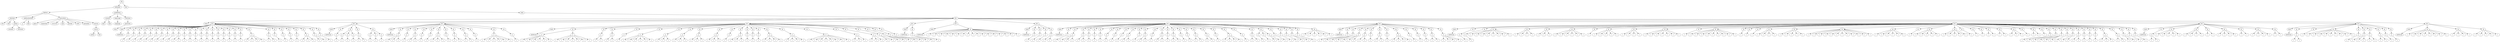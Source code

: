 digraph Tree {
	"t0" [label = "TEI"];
	"t1" [label = "teiHeader"];
	"t2" [label = "fileDesc"];
	"t3" [label = "titleStmt"];
	"t4" [label = "title"];
	"t5" [label = "title"];
	"t6" [label = "author"];
	"t7" [label = "surname"];
	"t8" [label = "forename"];
	"t9" [label = "publicationStmt"];
	"t10" [label = "p"];
	"t11" [label = "idno"];
	"t12" [label = "sourceDesc"];
	"t13" [label = "genre"];
	"t14" [label = "inspiration"];
	"t15" [label = "structure"];
	"t16" [label = "type"];
	"t17" [label = "periode"];
	"t18" [label = "taille"];
	"t19" [label = "permalien"];
	"t20" [label = "sources"];
	"t21" [label = "source"];
	"t22" [label = "author"];
	"t23" [label = "text"];
	"t24" [label = "profileDesc"];
	"t25" [label = "creation"];
	"t26" [label = "date"];
	"t27" [label = "date"];
	"t28" [label = "langUsage"];
	"t29" [label = "language"];
	"t30" [label = "textClass"];
	"t31" [label = "keywords"];
	"t32" [label = "term"];
	"t33" [label = "text"];
	"t34" [label = "body"];
	"t35" [label = "div1"];
	"t36" [label = "head"];
	"t37" [label = "div2"];
	"t38" [label = "head"];
	"t39" [label = "listPerson"];
	"t40" [label = "sp"];
	"t41" [label = "p"];
	"t42" [label = "s"];
	"t43" [label = "sp"];
	"t44" [label = "p"];
	"t45" [label = "s"];
	"t46" [label = "sp"];
	"t47" [label = "p"];
	"t48" [label = "s"];
	"t49" [label = "sp"];
	"t50" [label = "p"];
	"t51" [label = "s"];
	"t52" [label = "sp"];
	"t53" [label = "p"];
	"t54" [label = "s"];
	"t55" [label = "sp"];
	"t56" [label = "p"];
	"t57" [label = "s"];
	"t58" [label = "sp"];
	"t59" [label = "p"];
	"t60" [label = "s"];
	"t61" [label = "sp"];
	"t62" [label = "p"];
	"t63" [label = "s"];
	"t64" [label = "sp"];
	"t65" [label = "p"];
	"t66" [label = "s"];
	"t67" [label = "sp"];
	"t68" [label = "p"];
	"t69" [label = "s"];
	"t70" [label = "s"];
	"t71" [label = "sp"];
	"t72" [label = "p"];
	"t73" [label = "s"];
	"t74" [label = "sp"];
	"t75" [label = "p"];
	"t76" [label = "s"];
	"t77" [label = "sp"];
	"t78" [label = "p"];
	"t79" [label = "s"];
	"t80" [label = "sp"];
	"t81" [label = "p"];
	"t82" [label = "s"];
	"t83" [label = "sp"];
	"t84" [label = "p"];
	"t85" [label = "s"];
	"t86" [label = "sp"];
	"t87" [label = "p"];
	"t88" [label = "s"];
	"t89" [label = "sp"];
	"t90" [label = "p"];
	"t91" [label = "s"];
	"t92" [label = "sp"];
	"t93" [label = "p"];
	"t94" [label = "s"];
	"t95" [label = "sp"];
	"t96" [label = "p"];
	"t97" [label = "s"];
	"t98" [label = "sp"];
	"t99" [label = "p"];
	"t100" [label = "s"];
	"t101" [label = "sp"];
	"t102" [label = "p"];
	"t103" [label = "s"];
	"t104" [label = "sp"];
	"t105" [label = "p"];
	"t106" [label = "s"];
	"t107" [label = "s"];
	"t108" [label = "s"];
	"t109" [label = "s"];
	"t110" [label = "sp"];
	"t111" [label = "p"];
	"t112" [label = "s"];
	"t113" [label = "s"];
	"t114" [label = "sp"];
	"t115" [label = "p"];
	"t116" [label = "s"];
	"t117" [label = "sp"];
	"t118" [label = "p"];
	"t119" [label = "s"];
	"t120" [label = "sp"];
	"t121" [label = "p"];
	"t122" [label = "s"];
	"t123" [label = "sp"];
	"t124" [label = "p"];
	"t125" [label = "s"];
	"t126" [label = "sp"];
	"t127" [label = "p"];
	"t128" [label = "s"];
	"t129" [label = "s"];
	"t130" [label = "s"];
	"t131" [label = "sp"];
	"t132" [label = "p"];
	"t133" [label = "s"];
	"t134" [label = "s"];
	"t135" [label = "sp"];
	"t136" [label = "p"];
	"t137" [label = "s"];
	"t138" [label = "div2"];
	"t139" [label = "head"];
	"t140" [label = "listPerson"];
	"t141" [label = "sp"];
	"t142" [label = "p"];
	"t143" [label = "s"];
	"t144" [label = "sp"];
	"t145" [label = "p"];
	"t146" [label = "s"];
	"t147" [label = "p"];
	"t148" [label = "s"];
	"t149" [label = "p"];
	"t150" [label = "s"];
	"t151" [label = "sp"];
	"t152" [label = "p"];
	"t153" [label = "s"];
	"t154" [label = "s"];
	"t155" [label = "sp"];
	"t156" [label = "p"];
	"t157" [label = "s"];
	"t158" [label = "p"];
	"t159" [label = "s"];
	"t160" [label = "p"];
	"t161" [label = "s"];
	"t162" [label = "div2"];
	"t163" [label = "head"];
	"t164" [label = "listPerson"];
	"t165" [label = "sp"];
	"t166" [label = "p"];
	"t167" [label = "s"];
	"t168" [label = "s"];
	"t169" [label = "s"];
	"t170" [label = "sp"];
	"t171" [label = "p"];
	"t172" [label = "s"];
	"t173" [label = "sp"];
	"t174" [label = "p"];
	"t175" [label = "s"];
	"t176" [label = "s"];
	"t177" [label = "sp"];
	"t178" [label = "p"];
	"t179" [label = "s"];
	"t180" [label = "sp"];
	"t181" [label = "p"];
	"t182" [label = "s"];
	"t183" [label = "sp"];
	"t184" [label = "p"];
	"t185" [label = "s"];
	"t186" [label = "s"];
	"t187" [label = "s"];
	"t188" [label = "sp"];
	"t189" [label = "p"];
	"t190" [label = "s"];
	"t191" [label = "sp"];
	"t192" [label = "p"];
	"t193" [label = "s"];
	"t194" [label = "s"];
	"t195" [label = "sp"];
	"t196" [label = "p"];
	"t197" [label = "s"];
	"t198" [label = "s"];
	"t199" [label = "sp"];
	"t200" [label = "p"];
	"t201" [label = "s"];
	"t202" [label = "sp"];
	"t203" [label = "p"];
	"t204" [label = "s"];
	"t205" [label = "s"];
	"t206" [label = "s"];
	"t207" [label = "s"];
	"t208" [label = "s"];
	"t209" [label = "s"];
	"t210" [label = "sp"];
	"t211" [label = "p"];
	"t212" [label = "s"];
	"t213" [label = "div2"];
	"t214" [label = "head"];
	"t215" [label = "listPerson"];
	"t216" [label = "sp"];
	"t217" [label = "p"];
	"t218" [label = "s"];
	"t219" [label = "s"];
	"t220" [label = "s"];
	"t221" [label = "s"];
	"t222" [label = "s"];
	"t223" [label = "s"];
	"t224" [label = "p"];
	"t225" [label = "s"];
	"t226" [label = "s"];
	"t227" [label = "s"];
	"t228" [label = "s"];
	"t229" [label = "s"];
	"t230" [label = "s"];
	"t231" [label = "s"];
	"t232" [label = "sp"];
	"t233" [label = "p"];
	"t234" [label = "s"];
	"t235" [label = "s"];
	"t236" [label = "sp"];
	"t237" [label = "p"];
	"t238" [label = "s"];
	"t239" [label = "s"];
	"t240" [label = "sp"];
	"t241" [label = "p"];
	"t242" [label = "s"];
	"t243" [label = "sp"];
	"t244" [label = "p"];
	"t245" [label = "s"];
	"t246" [label = "s"];
	"t247" [label = "s"];
	"t248" [label = "s"];
	"t249" [label = "s"];
	"t250" [label = "s"];
	"t251" [label = "sp"];
	"t252" [label = "p"];
	"t253" [label = "s"];
	"t254" [label = "s"];
	"t255" [label = "s"];
	"t256" [label = "sp"];
	"t257" [label = "p"];
	"t258" [label = "s"];
	"t259" [label = "s"];
	"t260" [label = "s"];
	"t261" [label = "sp"];
	"t262" [label = "p"];
	"t263" [label = "s"];
	"t264" [label = "s"];
	"t265" [label = "s"];
	"t266" [label = "sp"];
	"t267" [label = "p"];
	"t268" [label = "s"];
	"t269" [label = "s"];
	"t270" [label = "s"];
	"t271" [label = "sp"];
	"t272" [label = "p"];
	"t273" [label = "s"];
	"t274" [label = "sp"];
	"t275" [label = "p"];
	"t276" [label = "s"];
	"t277" [label = "s"];
	"t278" [label = "s"];
	"t279" [label = "sp"];
	"t280" [label = "p"];
	"t281" [label = "s"];
	"t282" [label = "sp"];
	"t283" [label = "p"];
	"t284" [label = "s"];
	"t285" [label = "sp"];
	"t286" [label = "p"];
	"t287" [label = "s"];
	"t288" [label = "sp"];
	"t289" [label = "p"];
	"t290" [label = "s"];
	"t291" [label = "s"];
	"t292" [label = "s"];
	"t293" [label = "s"];
	"t294" [label = "sp"];
	"t295" [label = "p"];
	"t296" [label = "s"];
	"t297" [label = "s"];
	"t298" [label = "s"];
	"t299" [label = "s"];
	"t300" [label = "sp"];
	"t301" [label = "p"];
	"t302" [label = "s"];
	"t303" [label = "s"];
	"t304" [label = "s"];
	"t305" [label = "s"];
	"t306" [label = "s"];
	"t307" [label = "s"];
	"t308" [label = "s"];
	"t309" [label = "s"];
	"t310" [label = "sp"];
	"t311" [label = "p"];
	"t312" [label = "s"];
	"t313" [label = "s"];
	"t314" [label = "s"];
	"t315" [label = "sp"];
	"t316" [label = "p"];
	"t317" [label = "s"];
	"t318" [label = "s"];
	"t319" [label = "s"];
	"t320" [label = "sp"];
	"t321" [label = "p"];
	"t322" [label = "s"];
	"t323" [label = "s"];
	"t324" [label = "sp"];
	"t325" [label = "p"];
	"t326" [label = "s"];
	"t327" [label = "s"];
	"t328" [label = "s"];
	"t329" [label = "sp"];
	"t330" [label = "p"];
	"t331" [label = "s"];
	"t332" [label = "s"];
	"t333" [label = "sp"];
	"t334" [label = "p"];
	"t335" [label = "s"];
	"t336" [label = "div2"];
	"t337" [label = "head"];
	"t338" [label = "listPerson"];
	"t339" [label = "sp"];
	"t340" [label = "p"];
	"t341" [label = "s"];
	"t342" [label = "s"];
	"t343" [label = "div2"];
	"t344" [label = "head"];
	"t345" [label = "listPerson"];
	"t346" [label = "sp"];
	"t347" [label = "l"];
	"t348" [label = "l"];
	"t349" [label = "l"];
	"t350" [label = "l"];
	"t351" [label = "l"];
	"t352" [label = "l"];
	"t353" [label = "l"];
	"t354" [label = "l"];
	"t355" [label = "l"];
	"t356" [label = "l"];
	"t357" [label = "l"];
	"t358" [label = "l"];
	"t359" [label = "l"];
	"t360" [label = "l"];
	"t361" [label = "l"];
	"t362" [label = "l"];
	"t363" [label = "l"];
	"t364" [label = "div2"];
	"t365" [label = "head"];
	"t366" [label = "listPerson"];
	"t367" [label = "sp"];
	"t368" [label = "p"];
	"t369" [label = "s"];
	"t370" [label = "sp"];
	"t371" [label = "p"];
	"t372" [label = "s"];
	"t373" [label = "sp"];
	"t374" [label = "p"];
	"t375" [label = "s"];
	"t376" [label = "sp"];
	"t377" [label = "p"];
	"t378" [label = "s"];
	"t379" [label = "s"];
	"t380" [label = "div2"];
	"t381" [label = "head"];
	"t382" [label = "listPerson"];
	"t383" [label = "sp"];
	"t384" [label = "p"];
	"t385" [label = "s"];
	"t386" [label = "sp"];
	"t387" [label = "p"];
	"t388" [label = "s"];
	"t389" [label = "s"];
	"t390" [label = "s"];
	"t391" [label = "sp"];
	"t392" [label = "p"];
	"t393" [label = "s"];
	"t394" [label = "s"];
	"t395" [label = "sp"];
	"t396" [label = "p"];
	"t397" [label = "s"];
	"t398" [label = "sp"];
	"t399" [label = "p"];
	"t400" [label = "s"];
	"t401" [label = "sp"];
	"t402" [label = "p"];
	"t403" [label = "s"];
	"t404" [label = "sp"];
	"t405" [label = "p"];
	"t406" [label = "s"];
	"t407" [label = "sp"];
	"t408" [label = "p"];
	"t409" [label = "s"];
	"t410" [label = "sp"];
	"t411" [label = "p"];
	"t412" [label = "s"];
	"t413" [label = "sp"];
	"t414" [label = "p"];
	"t415" [label = "s"];
	"t416" [label = "s"];
	"t417" [label = "sp"];
	"t418" [label = "p"];
	"t419" [label = "s"];
	"t420" [label = "sp"];
	"t421" [label = "p"];
	"t422" [label = "s"];
	"t423" [label = "s"];
	"t424" [label = "sp"];
	"t425" [label = "p"];
	"t426" [label = "s"];
	"t427" [label = "sp"];
	"t428" [label = "p"];
	"t429" [label = "s"];
	"t430" [label = "s"];
	"t431" [label = "sp"];
	"t432" [label = "p"];
	"t433" [label = "s"];
	"t434" [label = "sp"];
	"t435" [label = "p"];
	"t436" [label = "s"];
	"t437" [label = "s"];
	"t438" [label = "sp"];
	"t439" [label = "p"];
	"t440" [label = "s"];
	"t441" [label = "sp"];
	"t442" [label = "p"];
	"t443" [label = "s"];
	"t444" [label = "sp"];
	"t445" [label = "p"];
	"t446" [label = "s"];
	"t447" [label = "s"];
	"t448" [label = "sp"];
	"t449" [label = "p"];
	"t450" [label = "s"];
	"t451" [label = "s"];
	"t452" [label = "sp"];
	"t453" [label = "p"];
	"t454" [label = "s"];
	"t455" [label = "sp"];
	"t456" [label = "p"];
	"t457" [label = "s"];
	"t458" [label = "s"];
	"t459" [label = "s"];
	"t460" [label = "s"];
	"t461" [label = "sp"];
	"t462" [label = "p"];
	"t463" [label = "s"];
	"t464" [label = "sp"];
	"t465" [label = "p"];
	"t466" [label = "s"];
	"t467" [label = "s"];
	"t468" [label = "sp"];
	"t469" [label = "p"];
	"t470" [label = "s"];
	"t471" [label = "p"];
	"t472" [label = "s"];
	"t473" [label = "p"];
	"t474" [label = "s"];
	"t475" [label = "s"];
	"t476" [label = "sp"];
	"t477" [label = "p"];
	"t478" [label = "s"];
	"t479" [label = "sp"];
	"t480" [label = "p"];
	"t481" [label = "s"];
	"t482" [label = "sp"];
	"t483" [label = "p"];
	"t484" [label = "s"];
	"t485" [label = "sp"];
	"t486" [label = "p"];
	"t487" [label = "s"];
	"t488" [label = "s"];
	"t489" [label = "sp"];
	"t490" [label = "p"];
	"t491" [label = "s"];
	"t492" [label = "sp"];
	"t493" [label = "l"];
	"t494" [label = "l"];
	"t495" [label = "l"];
	"t496" [label = "l"];
	"t497" [label = "l"];
	"t498" [label = "l"];
	"t499" [label = "div2"];
	"t500" [label = "head"];
	"t501" [label = "listPerson"];
	"t502" [label = "sp"];
	"t503" [label = "p"];
	"t504" [label = "s"];
	"t505" [label = "sp"];
	"t506" [label = "p"];
	"t507" [label = "s"];
	"t508" [label = "s"];
	"t509" [label = "s"];
	"t510" [label = "sp"];
	"t511" [label = "p"];
	"t512" [label = "s"];
	"t513" [label = "s"];
	"t514" [label = "s"];
	"t515" [label = "sp"];
	"t516" [label = "p"];
	"t517" [label = "s"];
	"t518" [label = "s"];
	"t519" [label = "sp"];
	"t520" [label = "p"];
	"t521" [label = "s"];
	"t522" [label = "sp"];
	"t523" [label = "p"];
	"t524" [label = "s"];
	"t525" [label = "s"];
	"t526" [label = "sp"];
	"t527" [label = "p"];
	"t528" [label = "s"];
	"t529" [label = "sp"];
	"t530" [label = "p"];
	"t531" [label = "s"];
	"t532" [label = "s"];
	"t533" [label = "s"];
	"t534" [label = "s"];
	"t535" [label = "sp"];
	"t536" [label = "p"];
	"t537" [label = "s"];
	"t538" [label = "sp"];
	"t539" [label = "p"];
	"t540" [label = "s"];
	"t541" [label = "sp"];
	"t542" [label = "p"];
	"t543" [label = "s"];
	"t544" [label = "sp"];
	"t545" [label = "p"];
	"t546" [label = "s"];
	"t547" [label = "s"];
	"t548" [label = "sp"];
	"t549" [label = "p"];
	"t550" [label = "s"];
	"t551" [label = "s"];
	"t552" [label = "s"];
	"t553" [label = "s"];
	"t554" [label = "div2"];
	"t555" [label = "head"];
	"t556" [label = "listPerson"];
	"t557" [label = "sp"];
	"t558" [label = "p"];
	"t559" [label = "s"];
	"t560" [label = "sp"];
	"t561" [label = "p"];
	"t562" [label = "s"];
	"t563" [label = "sp"];
	"t564" [label = "l"];
	"t565" [label = "l"];
	"t566" [label = "l"];
	"t567" [label = "l"];
	"t568" [label = "l"];
	"t569" [label = "l"];
	"t570" [label = "l"];
	"t571" [label = "l"];
	"t572" [label = "sp"];
	"t573" [label = "l"];
	"t574" [label = "l"];
	"t575" [label = "l"];
	"t576" [label = "l"];
	"t577" [label = "sp"];
	"t578" [label = "l"];
	"t579" [label = "l"];
	"t580" [label = "l"];
	"t581" [label = "sp"];
	"t582" [label = "l"];
	"t583" [label = "l"];
	"t584" [label = "l"];
	"t585" [label = "l"];
	"t586" [label = "l"];
	"t587" [label = "l"];
	"t588" [label = "sp"];
	"t589" [label = "l"];
	"t590" [label = "sp"];
	"t591" [label = "l"];
	"t592" [label = "l"];
	"t593" [label = "l"];
	"t594" [label = "l"];
	"t595" [label = "l"];
	"t596" [label = "sp"];
	"t597" [label = "l"];
	"t598" [label = "l"];
	"t599" [label = "l"];
	"t600" [label = "l"];
	"t601" [label = "sp"];
	"t602" [label = "l"];
	"t603" [label = "l"];
	"t604" [label = "l"];
	"t605" [label = "l"];
	"t606" [label = "l"];
	"t607" [label = "l"];
	"t608" [label = "l"];
	"t609" [label = "sp"];
	"t610" [label = "l"];
	"t611" [label = "sp"];
	"t612" [label = "l"];
	"t613" [label = "l"];
	"t614" [label = "l"];
	"t615" [label = "l"];
	"t616" [label = "l"];
	"t617" [label = "l"];
	"t618" [label = "l"];
	"t619" [label = "l"];
	"t620" [label = "l"];
	"t621" [label = "sp"];
	"t622" [label = "l"];
	"t623" [label = "sp"];
	"t624" [label = "l"];
	"t625" [label = "sp"];
	"t626" [label = "l"];
	"t627" [label = "sp"];
	"t628" [label = "l"];
	"t629" [label = "l"];
	"t630" [label = "l"];
	"t631" [label = "l"];
	"t632" [label = "sp"];
	"t633" [label = "l"];
	"t634" [label = "l"];
	"t635" [label = "l"];
	"t636" [label = "l"];
	"t637" [label = "l"];
	"t638" [label = "sp"];
	"t639" [label = "l"];
	"t640" [label = "l"];
	"t641" [label = "l"];
	"t642" [label = "l"];
	"t643" [label = "l"];
	"t644" [label = "l"];
	"t645" [label = "l"];
	"t646" [label = "l"];
	"t647" [label = "l"];
	"t648" [label = "l"];
	"t649" [label = "l"];
	"t650" [label = "l"];
	"t651" [label = "sp"];
	"t652" [label = "l"];
	"t653" [label = "l"];
	"t654" [label = "l"];
	"t655" [label = "l"];
	"t656" [label = "l"];
	"t657" [label = "l"];
	"t658" [label = "sp"];
	"t659" [label = "l"];
	"t660" [label = "sp"];
	"t661" [label = "l"];
	"t662" [label = "l"];
	"t663" [label = "l"];
	"t664" [label = "l"];
	"t665" [label = "l"];
	"t666" [label = "sp"];
	"t667" [label = "l"];
	"t668" [label = "l"];
	"t669" [label = "l"];
	"t670" [label = "l"];
	"t671" [label = "l"];
	"t672" [label = "sp"];
	"t673" [label = "l"];
	"t674" [label = "sp"];
	"t675" [label = "l"];
	"t676" [label = "sp"];
	"t677" [label = "l"];
	"t678" [label = "sp"];
	"t679" [label = "l"];
	"t680" [label = "l"];
	"t681" [label = "sp"];
	"t682" [label = "l"];
	"t683" [label = "l"];
	"t684" [label = "sp"];
	"t685" [label = "l"];
	"t686" [label = "l"];
	"t687" [label = "l"];
	"t688" [label = "sp"];
	"t689" [label = "l"];
	"t690" [label = "sp"];
	"t691" [label = "l"];
	"t692" [label = "l"];
	"t693" [label = "sp"];
	"t694" [label = "l"];
	"t695" [label = "sp"];
	"t696" [label = "p"];
	"t697" [label = "s"];
	"t698" [label = "sp"];
	"t699" [label = "p"];
	"t700" [label = "s"];
	"t701" [label = "s"];
	"t702" [label = "sp"];
	"t703" [label = "p"];
	"t704" [label = "s"];
	"t705" [label = "s"];
	"t706" [label = "s"];
	"t707" [label = "sp"];
	"t708" [label = "p"];
	"t709" [label = "s"];
	"t710" [label = "sp"];
	"t711" [label = "p"];
	"t712" [label = "s"];
	"t713" [label = "s"];
	"t714" [label = "sp"];
	"t715" [label = "p"];
	"t716" [label = "s"];
	"t717" [label = "s"];
	"t718" [label = "sp"];
	"t719" [label = "p"];
	"t720" [label = "s"];
	"t721" [label = "sp"];
	"t722" [label = "p"];
	"t723" [label = "s"];
	"t724" [label = "sp"];
	"t725" [label = "p"];
	"t726" [label = "s"];
	"t727" [label = "sp"];
	"t728" [label = "p"];
	"t729" [label = "s"];
	"t730" [label = "s"];
	"t731" [label = "s"];
	"t732" [label = "sp"];
	"t733" [label = "p"];
	"t734" [label = "s"];
	"t735" [label = "s"];
	"t736" [label = "sp"];
	"t737" [label = "p"];
	"t738" [label = "s"];
	"t739" [label = "s"];
	"t740" [label = "sp"];
	"t741" [label = "p"];
	"t742" [label = "s"];
	"t743" [label = "sp"];
	"t744" [label = "p"];
	"t745" [label = "s"];
	"t746" [label = "div2"];
	"t747" [label = "head"];
	"t748" [label = "listPerson"];
	"t749" [label = "sp"];
	"t750" [label = "p"];
	"t751" [label = "s"];
	"t752" [label = "s"];
	"t753" [label = "sp"];
	"t754" [label = "l"];
	"t755" [label = "l"];
	"t756" [label = "l"];
	"t757" [label = "l"];
	"t758" [label = "l"];
	"t759" [label = "sp"];
	"t760" [label = "l"];
	"t761" [label = "l"];
	"t762" [label = "l"];
	"t763" [label = "l"];
	"t764" [label = "sp"];
	"t765" [label = "l"];
	"t766" [label = "l"];
	"t767" [label = "sp"];
	"t768" [label = "l"];
	"t769" [label = "l"];
	"t770" [label = "l"];
	"t771" [label = "l"];
	"t772" [label = "sp"];
	"t773" [label = "l"];
	"t774" [label = "l"];
	"t775" [label = "sp"];
	"t776" [label = "l"];
	"t777" [label = "l"];
	"t778" [label = "l"];
	"t779" [label = "l"];
	"t780" [label = "sp"];
	"t781" [label = "l"];
	"t782" [label = "l"];
	"t783" [label = "div2"];
	"t784" [label = "head"];
	"t785" [label = "listPerson"];
	"t786" [label = "sp"];
	"t787" [label = "p"];
	"t788" [label = "s"];
	"t789" [label = "s"];
	"t790" [label = "sp"];
	"t791" [label = "l"];
	"t792" [label = "sp"];
	"t793" [label = "l"];
	"t794" [label = "l"];
	"t795" [label = "l"];
	"t796" [label = "l"];
	"t797" [label = "l"];
	"t798" [label = "l"];
	"t799" [label = "l"];
	"t800" [label = "l"];
	"t801" [label = "l"];
	"t802" [label = "sp"];
	"t803" [label = "p"];
	"t804" [label = "s"];
	"t805" [label = "sp"];
	"t806" [label = "p"];
	"t807" [label = "s"];
	"t808" [label = "s"];
	"t809" [label = "s"];
	"t810" [label = "sp"];
	"t811" [label = "p"];
	"t812" [label = "s"];
	"t813" [label = "s"];
	"t814" [label = "sp"];
	"t815" [label = "p"];
	"t816" [label = "s"];
	"t817" [label = "s"];
	"t818" [label = "sp"];
	"t819" [label = "p"];
	"t820" [label = "s"];
	"t821" [label = "sp"];
	"t822" [label = "p"];
	"t823" [label = "s"];
	"t824" [label = "div2"];
	"t825" [label = "head"];
	"t826" [label = "listPerson"];
	"t827" [label = "sp"];
	"t828" [label = "l"];
	"t829" [label = "l"];
	"t830" [label = "l"];
	"t831" [label = "l"];
	"t832" [label = "l"];
	"t833" [label = "l"];
	"t834" [label = "l"];
	"t835" [label = "l"];
	"t836" [label = "sp"];
	"t837" [label = "l"];
	"t838" [label = "l"];
	"t839" [label = "l"];
	"t840" [label = "l"];
	"t841" [label = "sp"];
	"t842" [label = "l"];
	"t843" [label = "l"];
	"t844" [label = "l"];
	"t845" [label = "l"];
	"t846" [label = "l"];
	"t0" -> "t1";
	"t1" -> "t2";
	"t2" -> "t3";
	"t3" -> "t4";
	"t3" -> "t5";
	"t3" -> "t6";
	"t6" -> "t7";
	"t6" -> "t8";
	"t2" -> "t9";
	"t9" -> "t10";
	"t9" -> "t11";
	"t2" -> "t12";
	"t12" -> "t13";
	"t12" -> "t14";
	"t12" -> "t15";
	"t12" -> "t16";
	"t12" -> "t17";
	"t12" -> "t18";
	"t12" -> "t19";
	"t12" -> "t20";
	"t20" -> "t21";
	"t21" -> "t22";
	"t21" -> "t23";
	"t1" -> "t24";
	"t24" -> "t25";
	"t25" -> "t26";
	"t25" -> "t27";
	"t24" -> "t28";
	"t28" -> "t29";
	"t24" -> "t30";
	"t30" -> "t31";
	"t31" -> "t32";
	"t0" -> "t33";
	"t33" -> "t34";
	"t34" -> "t35";
	"t35" -> "t36";
	"t35" -> "t37";
	"t37" -> "t38";
	"t38" -> "t39";
	"t37" -> "t40";
	"t40" -> "t41";
	"t41" -> "t42";
	"t37" -> "t43";
	"t43" -> "t44";
	"t44" -> "t45";
	"t37" -> "t46";
	"t46" -> "t47";
	"t47" -> "t48";
	"t37" -> "t49";
	"t49" -> "t50";
	"t50" -> "t51";
	"t37" -> "t52";
	"t52" -> "t53";
	"t53" -> "t54";
	"t37" -> "t55";
	"t55" -> "t56";
	"t56" -> "t57";
	"t37" -> "t58";
	"t58" -> "t59";
	"t59" -> "t60";
	"t37" -> "t61";
	"t61" -> "t62";
	"t62" -> "t63";
	"t37" -> "t64";
	"t64" -> "t65";
	"t65" -> "t66";
	"t37" -> "t67";
	"t67" -> "t68";
	"t68" -> "t69";
	"t68" -> "t70";
	"t37" -> "t71";
	"t71" -> "t72";
	"t72" -> "t73";
	"t37" -> "t74";
	"t74" -> "t75";
	"t75" -> "t76";
	"t37" -> "t77";
	"t77" -> "t78";
	"t78" -> "t79";
	"t37" -> "t80";
	"t80" -> "t81";
	"t81" -> "t82";
	"t37" -> "t83";
	"t83" -> "t84";
	"t84" -> "t85";
	"t37" -> "t86";
	"t86" -> "t87";
	"t87" -> "t88";
	"t37" -> "t89";
	"t89" -> "t90";
	"t90" -> "t91";
	"t37" -> "t92";
	"t92" -> "t93";
	"t93" -> "t94";
	"t37" -> "t95";
	"t95" -> "t96";
	"t96" -> "t97";
	"t37" -> "t98";
	"t98" -> "t99";
	"t99" -> "t100";
	"t37" -> "t101";
	"t101" -> "t102";
	"t102" -> "t103";
	"t37" -> "t104";
	"t104" -> "t105";
	"t105" -> "t106";
	"t105" -> "t107";
	"t105" -> "t108";
	"t105" -> "t109";
	"t37" -> "t110";
	"t110" -> "t111";
	"t111" -> "t112";
	"t111" -> "t113";
	"t37" -> "t114";
	"t114" -> "t115";
	"t115" -> "t116";
	"t37" -> "t117";
	"t117" -> "t118";
	"t118" -> "t119";
	"t37" -> "t120";
	"t120" -> "t121";
	"t121" -> "t122";
	"t37" -> "t123";
	"t123" -> "t124";
	"t124" -> "t125";
	"t37" -> "t126";
	"t126" -> "t127";
	"t127" -> "t128";
	"t127" -> "t129";
	"t127" -> "t130";
	"t37" -> "t131";
	"t131" -> "t132";
	"t132" -> "t133";
	"t132" -> "t134";
	"t37" -> "t135";
	"t135" -> "t136";
	"t136" -> "t137";
	"t35" -> "t138";
	"t138" -> "t139";
	"t139" -> "t140";
	"t138" -> "t141";
	"t141" -> "t142";
	"t142" -> "t143";
	"t138" -> "t144";
	"t144" -> "t145";
	"t145" -> "t146";
	"t144" -> "t147";
	"t147" -> "t148";
	"t144" -> "t149";
	"t149" -> "t150";
	"t138" -> "t151";
	"t151" -> "t152";
	"t152" -> "t153";
	"t152" -> "t154";
	"t138" -> "t155";
	"t155" -> "t156";
	"t156" -> "t157";
	"t155" -> "t158";
	"t158" -> "t159";
	"t155" -> "t160";
	"t160" -> "t161";
	"t35" -> "t162";
	"t162" -> "t163";
	"t163" -> "t164";
	"t162" -> "t165";
	"t165" -> "t166";
	"t166" -> "t167";
	"t166" -> "t168";
	"t166" -> "t169";
	"t162" -> "t170";
	"t170" -> "t171";
	"t171" -> "t172";
	"t162" -> "t173";
	"t173" -> "t174";
	"t174" -> "t175";
	"t174" -> "t176";
	"t162" -> "t177";
	"t177" -> "t178";
	"t178" -> "t179";
	"t162" -> "t180";
	"t180" -> "t181";
	"t181" -> "t182";
	"t162" -> "t183";
	"t183" -> "t184";
	"t184" -> "t185";
	"t184" -> "t186";
	"t184" -> "t187";
	"t162" -> "t188";
	"t188" -> "t189";
	"t189" -> "t190";
	"t162" -> "t191";
	"t191" -> "t192";
	"t192" -> "t193";
	"t192" -> "t194";
	"t162" -> "t195";
	"t195" -> "t196";
	"t196" -> "t197";
	"t196" -> "t198";
	"t162" -> "t199";
	"t199" -> "t200";
	"t200" -> "t201";
	"t162" -> "t202";
	"t202" -> "t203";
	"t203" -> "t204";
	"t203" -> "t205";
	"t203" -> "t206";
	"t203" -> "t207";
	"t203" -> "t208";
	"t203" -> "t209";
	"t162" -> "t210";
	"t210" -> "t211";
	"t211" -> "t212";
	"t35" -> "t213";
	"t213" -> "t214";
	"t214" -> "t215";
	"t213" -> "t216";
	"t216" -> "t217";
	"t217" -> "t218";
	"t217" -> "t219";
	"t217" -> "t220";
	"t217" -> "t221";
	"t217" -> "t222";
	"t217" -> "t223";
	"t216" -> "t224";
	"t224" -> "t225";
	"t224" -> "t226";
	"t224" -> "t227";
	"t224" -> "t228";
	"t224" -> "t229";
	"t224" -> "t230";
	"t224" -> "t231";
	"t213" -> "t232";
	"t232" -> "t233";
	"t233" -> "t234";
	"t233" -> "t235";
	"t213" -> "t236";
	"t236" -> "t237";
	"t237" -> "t238";
	"t237" -> "t239";
	"t213" -> "t240";
	"t240" -> "t241";
	"t241" -> "t242";
	"t213" -> "t243";
	"t243" -> "t244";
	"t244" -> "t245";
	"t244" -> "t246";
	"t244" -> "t247";
	"t244" -> "t248";
	"t244" -> "t249";
	"t244" -> "t250";
	"t213" -> "t251";
	"t251" -> "t252";
	"t252" -> "t253";
	"t252" -> "t254";
	"t252" -> "t255";
	"t213" -> "t256";
	"t256" -> "t257";
	"t257" -> "t258";
	"t257" -> "t259";
	"t257" -> "t260";
	"t213" -> "t261";
	"t261" -> "t262";
	"t262" -> "t263";
	"t262" -> "t264";
	"t262" -> "t265";
	"t213" -> "t266";
	"t266" -> "t267";
	"t267" -> "t268";
	"t267" -> "t269";
	"t267" -> "t270";
	"t213" -> "t271";
	"t271" -> "t272";
	"t272" -> "t273";
	"t213" -> "t274";
	"t274" -> "t275";
	"t275" -> "t276";
	"t275" -> "t277";
	"t275" -> "t278";
	"t213" -> "t279";
	"t279" -> "t280";
	"t280" -> "t281";
	"t213" -> "t282";
	"t282" -> "t283";
	"t283" -> "t284";
	"t213" -> "t285";
	"t285" -> "t286";
	"t286" -> "t287";
	"t213" -> "t288";
	"t288" -> "t289";
	"t289" -> "t290";
	"t289" -> "t291";
	"t289" -> "t292";
	"t289" -> "t293";
	"t213" -> "t294";
	"t294" -> "t295";
	"t295" -> "t296";
	"t295" -> "t297";
	"t295" -> "t298";
	"t295" -> "t299";
	"t213" -> "t300";
	"t300" -> "t301";
	"t301" -> "t302";
	"t301" -> "t303";
	"t301" -> "t304";
	"t301" -> "t305";
	"t301" -> "t306";
	"t301" -> "t307";
	"t301" -> "t308";
	"t301" -> "t309";
	"t213" -> "t310";
	"t310" -> "t311";
	"t311" -> "t312";
	"t311" -> "t313";
	"t311" -> "t314";
	"t213" -> "t315";
	"t315" -> "t316";
	"t316" -> "t317";
	"t316" -> "t318";
	"t316" -> "t319";
	"t213" -> "t320";
	"t320" -> "t321";
	"t321" -> "t322";
	"t321" -> "t323";
	"t213" -> "t324";
	"t324" -> "t325";
	"t325" -> "t326";
	"t325" -> "t327";
	"t325" -> "t328";
	"t213" -> "t329";
	"t329" -> "t330";
	"t330" -> "t331";
	"t330" -> "t332";
	"t213" -> "t333";
	"t333" -> "t334";
	"t334" -> "t335";
	"t35" -> "t336";
	"t336" -> "t337";
	"t337" -> "t338";
	"t336" -> "t339";
	"t339" -> "t340";
	"t340" -> "t341";
	"t340" -> "t342";
	"t35" -> "t343";
	"t343" -> "t344";
	"t344" -> "t345";
	"t343" -> "t346";
	"t346" -> "t347";
	"t346" -> "t348";
	"t346" -> "t349";
	"t346" -> "t350";
	"t346" -> "t351";
	"t346" -> "t352";
	"t346" -> "t353";
	"t346" -> "t354";
	"t346" -> "t355";
	"t346" -> "t356";
	"t346" -> "t357";
	"t346" -> "t358";
	"t346" -> "t359";
	"t346" -> "t360";
	"t346" -> "t361";
	"t346" -> "t362";
	"t346" -> "t363";
	"t35" -> "t364";
	"t364" -> "t365";
	"t365" -> "t366";
	"t364" -> "t367";
	"t367" -> "t368";
	"t368" -> "t369";
	"t364" -> "t370";
	"t370" -> "t371";
	"t371" -> "t372";
	"t364" -> "t373";
	"t373" -> "t374";
	"t374" -> "t375";
	"t364" -> "t376";
	"t376" -> "t377";
	"t377" -> "t378";
	"t377" -> "t379";
	"t35" -> "t380";
	"t380" -> "t381";
	"t381" -> "t382";
	"t380" -> "t383";
	"t383" -> "t384";
	"t384" -> "t385";
	"t380" -> "t386";
	"t386" -> "t387";
	"t387" -> "t388";
	"t387" -> "t389";
	"t387" -> "t390";
	"t380" -> "t391";
	"t391" -> "t392";
	"t392" -> "t393";
	"t392" -> "t394";
	"t380" -> "t395";
	"t395" -> "t396";
	"t396" -> "t397";
	"t380" -> "t398";
	"t398" -> "t399";
	"t399" -> "t400";
	"t380" -> "t401";
	"t401" -> "t402";
	"t402" -> "t403";
	"t380" -> "t404";
	"t404" -> "t405";
	"t405" -> "t406";
	"t380" -> "t407";
	"t407" -> "t408";
	"t408" -> "t409";
	"t380" -> "t410";
	"t410" -> "t411";
	"t411" -> "t412";
	"t380" -> "t413";
	"t413" -> "t414";
	"t414" -> "t415";
	"t414" -> "t416";
	"t380" -> "t417";
	"t417" -> "t418";
	"t418" -> "t419";
	"t380" -> "t420";
	"t420" -> "t421";
	"t421" -> "t422";
	"t421" -> "t423";
	"t380" -> "t424";
	"t424" -> "t425";
	"t425" -> "t426";
	"t380" -> "t427";
	"t427" -> "t428";
	"t428" -> "t429";
	"t428" -> "t430";
	"t380" -> "t431";
	"t431" -> "t432";
	"t432" -> "t433";
	"t380" -> "t434";
	"t434" -> "t435";
	"t435" -> "t436";
	"t435" -> "t437";
	"t380" -> "t438";
	"t438" -> "t439";
	"t439" -> "t440";
	"t380" -> "t441";
	"t441" -> "t442";
	"t442" -> "t443";
	"t380" -> "t444";
	"t444" -> "t445";
	"t445" -> "t446";
	"t445" -> "t447";
	"t380" -> "t448";
	"t448" -> "t449";
	"t449" -> "t450";
	"t449" -> "t451";
	"t380" -> "t452";
	"t452" -> "t453";
	"t453" -> "t454";
	"t380" -> "t455";
	"t455" -> "t456";
	"t456" -> "t457";
	"t456" -> "t458";
	"t456" -> "t459";
	"t456" -> "t460";
	"t380" -> "t461";
	"t461" -> "t462";
	"t462" -> "t463";
	"t380" -> "t464";
	"t464" -> "t465";
	"t465" -> "t466";
	"t465" -> "t467";
	"t380" -> "t468";
	"t468" -> "t469";
	"t469" -> "t470";
	"t468" -> "t471";
	"t471" -> "t472";
	"t468" -> "t473";
	"t473" -> "t474";
	"t473" -> "t475";
	"t380" -> "t476";
	"t476" -> "t477";
	"t477" -> "t478";
	"t380" -> "t479";
	"t479" -> "t480";
	"t480" -> "t481";
	"t380" -> "t482";
	"t482" -> "t483";
	"t483" -> "t484";
	"t380" -> "t485";
	"t485" -> "t486";
	"t486" -> "t487";
	"t486" -> "t488";
	"t380" -> "t489";
	"t489" -> "t490";
	"t490" -> "t491";
	"t380" -> "t492";
	"t492" -> "t493";
	"t492" -> "t494";
	"t492" -> "t495";
	"t492" -> "t496";
	"t492" -> "t497";
	"t492" -> "t498";
	"t35" -> "t499";
	"t499" -> "t500";
	"t500" -> "t501";
	"t499" -> "t502";
	"t502" -> "t503";
	"t503" -> "t504";
	"t499" -> "t505";
	"t505" -> "t506";
	"t506" -> "t507";
	"t506" -> "t508";
	"t506" -> "t509";
	"t499" -> "t510";
	"t510" -> "t511";
	"t511" -> "t512";
	"t511" -> "t513";
	"t511" -> "t514";
	"t499" -> "t515";
	"t515" -> "t516";
	"t516" -> "t517";
	"t516" -> "t518";
	"t499" -> "t519";
	"t519" -> "t520";
	"t520" -> "t521";
	"t499" -> "t522";
	"t522" -> "t523";
	"t523" -> "t524";
	"t523" -> "t525";
	"t499" -> "t526";
	"t526" -> "t527";
	"t527" -> "t528";
	"t499" -> "t529";
	"t529" -> "t530";
	"t530" -> "t531";
	"t530" -> "t532";
	"t530" -> "t533";
	"t530" -> "t534";
	"t499" -> "t535";
	"t535" -> "t536";
	"t536" -> "t537";
	"t499" -> "t538";
	"t538" -> "t539";
	"t539" -> "t540";
	"t499" -> "t541";
	"t541" -> "t542";
	"t542" -> "t543";
	"t499" -> "t544";
	"t544" -> "t545";
	"t545" -> "t546";
	"t545" -> "t547";
	"t499" -> "t548";
	"t548" -> "t549";
	"t549" -> "t550";
	"t549" -> "t551";
	"t549" -> "t552";
	"t549" -> "t553";
	"t35" -> "t554";
	"t554" -> "t555";
	"t555" -> "t556";
	"t554" -> "t557";
	"t557" -> "t558";
	"t558" -> "t559";
	"t554" -> "t560";
	"t560" -> "t561";
	"t561" -> "t562";
	"t554" -> "t563";
	"t563" -> "t564";
	"t563" -> "t565";
	"t563" -> "t566";
	"t563" -> "t567";
	"t563" -> "t568";
	"t563" -> "t569";
	"t563" -> "t570";
	"t563" -> "t571";
	"t554" -> "t572";
	"t572" -> "t573";
	"t572" -> "t574";
	"t572" -> "t575";
	"t572" -> "t576";
	"t554" -> "t577";
	"t577" -> "t578";
	"t577" -> "t579";
	"t577" -> "t580";
	"t554" -> "t581";
	"t581" -> "t582";
	"t581" -> "t583";
	"t581" -> "t584";
	"t581" -> "t585";
	"t581" -> "t586";
	"t581" -> "t587";
	"t554" -> "t588";
	"t588" -> "t589";
	"t554" -> "t590";
	"t590" -> "t591";
	"t590" -> "t592";
	"t590" -> "t593";
	"t590" -> "t594";
	"t590" -> "t595";
	"t554" -> "t596";
	"t596" -> "t597";
	"t596" -> "t598";
	"t596" -> "t599";
	"t596" -> "t600";
	"t554" -> "t601";
	"t601" -> "t602";
	"t601" -> "t603";
	"t601" -> "t604";
	"t601" -> "t605";
	"t601" -> "t606";
	"t601" -> "t607";
	"t601" -> "t608";
	"t554" -> "t609";
	"t609" -> "t610";
	"t554" -> "t611";
	"t611" -> "t612";
	"t611" -> "t613";
	"t611" -> "t614";
	"t611" -> "t615";
	"t611" -> "t616";
	"t611" -> "t617";
	"t611" -> "t618";
	"t611" -> "t619";
	"t611" -> "t620";
	"t554" -> "t621";
	"t621" -> "t622";
	"t554" -> "t623";
	"t623" -> "t624";
	"t554" -> "t625";
	"t625" -> "t626";
	"t554" -> "t627";
	"t627" -> "t628";
	"t627" -> "t629";
	"t627" -> "t630";
	"t627" -> "t631";
	"t554" -> "t632";
	"t632" -> "t633";
	"t632" -> "t634";
	"t632" -> "t635";
	"t632" -> "t636";
	"t632" -> "t637";
	"t554" -> "t638";
	"t638" -> "t639";
	"t638" -> "t640";
	"t638" -> "t641";
	"t638" -> "t642";
	"t638" -> "t643";
	"t638" -> "t644";
	"t638" -> "t645";
	"t638" -> "t646";
	"t638" -> "t647";
	"t638" -> "t648";
	"t638" -> "t649";
	"t638" -> "t650";
	"t554" -> "t651";
	"t651" -> "t652";
	"t651" -> "t653";
	"t651" -> "t654";
	"t651" -> "t655";
	"t651" -> "t656";
	"t651" -> "t657";
	"t554" -> "t658";
	"t658" -> "t659";
	"t554" -> "t660";
	"t660" -> "t661";
	"t660" -> "t662";
	"t660" -> "t663";
	"t660" -> "t664";
	"t660" -> "t665";
	"t554" -> "t666";
	"t666" -> "t667";
	"t666" -> "t668";
	"t666" -> "t669";
	"t666" -> "t670";
	"t666" -> "t671";
	"t554" -> "t672";
	"t672" -> "t673";
	"t554" -> "t674";
	"t674" -> "t675";
	"t554" -> "t676";
	"t676" -> "t677";
	"t554" -> "t678";
	"t678" -> "t679";
	"t678" -> "t680";
	"t554" -> "t681";
	"t681" -> "t682";
	"t681" -> "t683";
	"t554" -> "t684";
	"t684" -> "t685";
	"t684" -> "t686";
	"t684" -> "t687";
	"t554" -> "t688";
	"t688" -> "t689";
	"t554" -> "t690";
	"t690" -> "t691";
	"t690" -> "t692";
	"t554" -> "t693";
	"t693" -> "t694";
	"t554" -> "t695";
	"t695" -> "t696";
	"t696" -> "t697";
	"t554" -> "t698";
	"t698" -> "t699";
	"t699" -> "t700";
	"t699" -> "t701";
	"t554" -> "t702";
	"t702" -> "t703";
	"t703" -> "t704";
	"t703" -> "t705";
	"t703" -> "t706";
	"t554" -> "t707";
	"t707" -> "t708";
	"t708" -> "t709";
	"t554" -> "t710";
	"t710" -> "t711";
	"t711" -> "t712";
	"t711" -> "t713";
	"t554" -> "t714";
	"t714" -> "t715";
	"t715" -> "t716";
	"t715" -> "t717";
	"t554" -> "t718";
	"t718" -> "t719";
	"t719" -> "t720";
	"t554" -> "t721";
	"t721" -> "t722";
	"t722" -> "t723";
	"t554" -> "t724";
	"t724" -> "t725";
	"t725" -> "t726";
	"t554" -> "t727";
	"t727" -> "t728";
	"t728" -> "t729";
	"t728" -> "t730";
	"t728" -> "t731";
	"t554" -> "t732";
	"t732" -> "t733";
	"t733" -> "t734";
	"t733" -> "t735";
	"t554" -> "t736";
	"t736" -> "t737";
	"t737" -> "t738";
	"t737" -> "t739";
	"t554" -> "t740";
	"t740" -> "t741";
	"t741" -> "t742";
	"t554" -> "t743";
	"t743" -> "t744";
	"t744" -> "t745";
	"t35" -> "t746";
	"t746" -> "t747";
	"t747" -> "t748";
	"t746" -> "t749";
	"t749" -> "t750";
	"t750" -> "t751";
	"t750" -> "t752";
	"t746" -> "t753";
	"t753" -> "t754";
	"t753" -> "t755";
	"t753" -> "t756";
	"t753" -> "t757";
	"t753" -> "t758";
	"t746" -> "t759";
	"t759" -> "t760";
	"t759" -> "t761";
	"t759" -> "t762";
	"t759" -> "t763";
	"t746" -> "t764";
	"t764" -> "t765";
	"t764" -> "t766";
	"t746" -> "t767";
	"t767" -> "t768";
	"t767" -> "t769";
	"t767" -> "t770";
	"t767" -> "t771";
	"t746" -> "t772";
	"t772" -> "t773";
	"t772" -> "t774";
	"t746" -> "t775";
	"t775" -> "t776";
	"t775" -> "t777";
	"t775" -> "t778";
	"t775" -> "t779";
	"t746" -> "t780";
	"t780" -> "t781";
	"t780" -> "t782";
	"t35" -> "t783";
	"t783" -> "t784";
	"t784" -> "t785";
	"t783" -> "t786";
	"t786" -> "t787";
	"t787" -> "t788";
	"t787" -> "t789";
	"t783" -> "t790";
	"t790" -> "t791";
	"t783" -> "t792";
	"t792" -> "t793";
	"t792" -> "t794";
	"t792" -> "t795";
	"t792" -> "t796";
	"t792" -> "t797";
	"t792" -> "t798";
	"t792" -> "t799";
	"t792" -> "t800";
	"t792" -> "t801";
	"t783" -> "t802";
	"t802" -> "t803";
	"t803" -> "t804";
	"t783" -> "t805";
	"t805" -> "t806";
	"t806" -> "t807";
	"t806" -> "t808";
	"t806" -> "t809";
	"t783" -> "t810";
	"t810" -> "t811";
	"t811" -> "t812";
	"t811" -> "t813";
	"t783" -> "t814";
	"t814" -> "t815";
	"t815" -> "t816";
	"t815" -> "t817";
	"t783" -> "t818";
	"t818" -> "t819";
	"t819" -> "t820";
	"t783" -> "t821";
	"t821" -> "t822";
	"t822" -> "t823";
	"t35" -> "t824";
	"t824" -> "t825";
	"t825" -> "t826";
	"t824" -> "t827";
	"t827" -> "t828";
	"t827" -> "t829";
	"t827" -> "t830";
	"t827" -> "t831";
	"t827" -> "t832";
	"t827" -> "t833";
	"t827" -> "t834";
	"t827" -> "t835";
	"t824" -> "t836";
	"t836" -> "t837";
	"t836" -> "t838";
	"t836" -> "t839";
	"t836" -> "t840";
	"t824" -> "t841";
	"t841" -> "t842";
	"t841" -> "t843";
	"t841" -> "t844";
	"t841" -> "t845";
	"t841" -> "t846";
}

